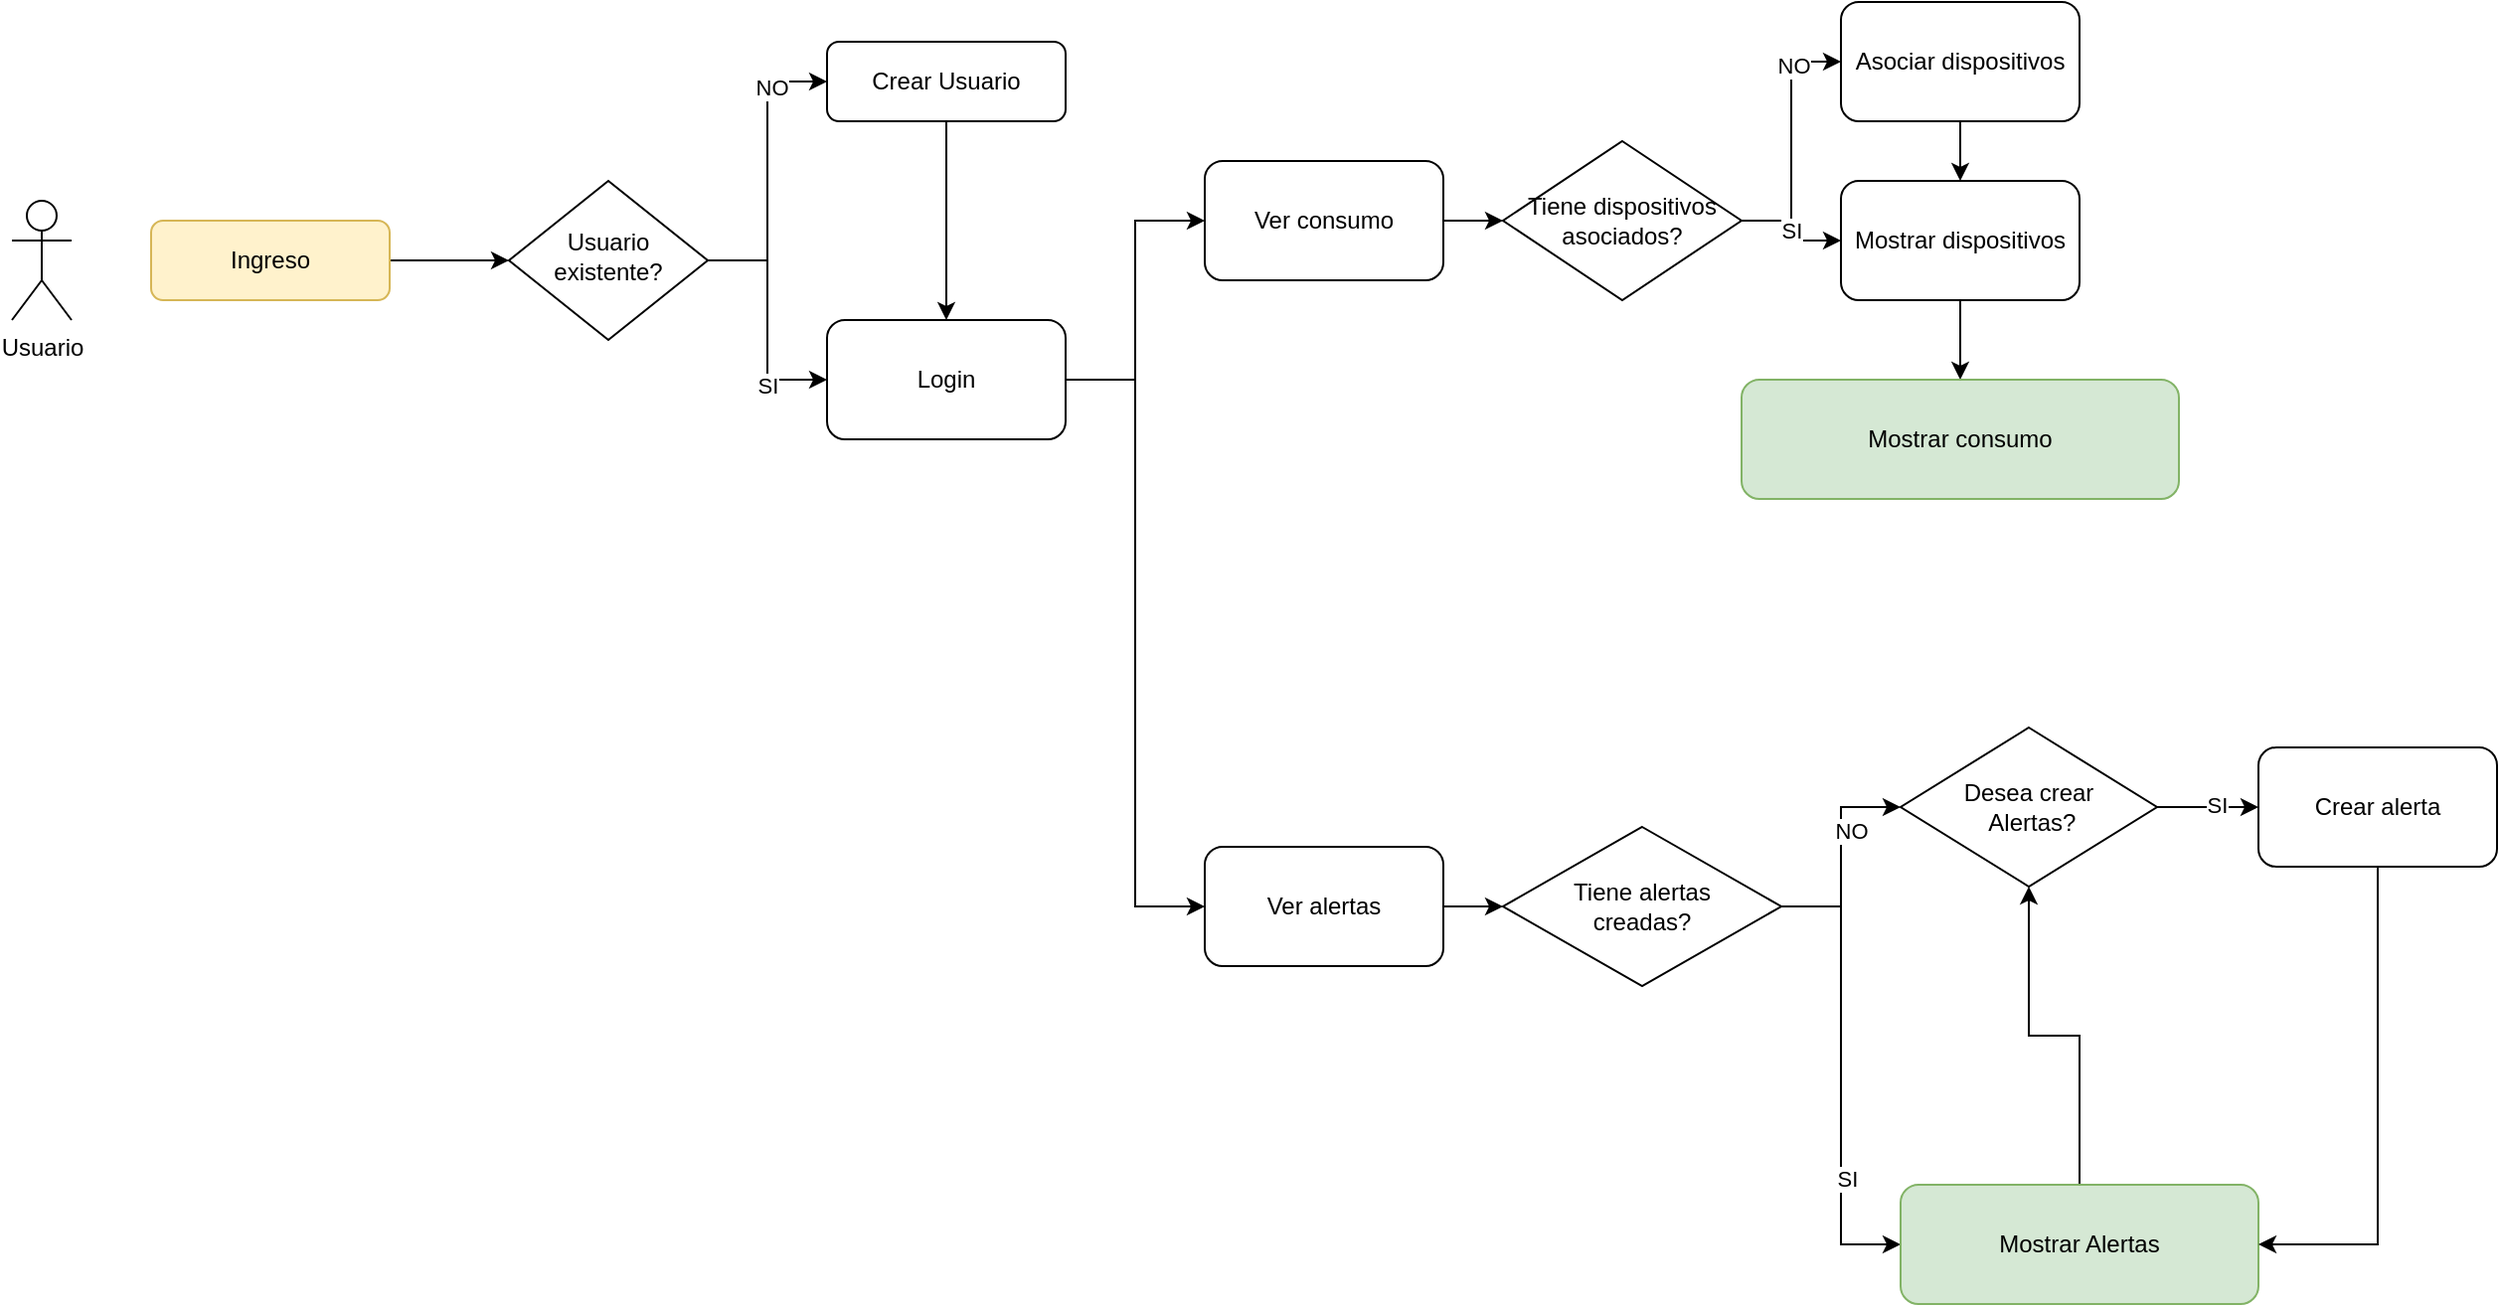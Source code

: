 <mxfile version="21.7.0" type="device">
  <diagram id="C5RBs43oDa-KdzZeNtuy" name="Page-1">
    <mxGraphModel dx="1434" dy="790" grid="1" gridSize="10" guides="1" tooltips="1" connect="1" arrows="1" fold="1" page="1" pageScale="1" pageWidth="827" pageHeight="1169" math="0" shadow="0">
      <root>
        <mxCell id="WIyWlLk6GJQsqaUBKTNV-0" />
        <mxCell id="WIyWlLk6GJQsqaUBKTNV-1" parent="WIyWlLk6GJQsqaUBKTNV-0" />
        <mxCell id="bZpPQfPG9Rn3K82qx2OH-4" style="edgeStyle=orthogonalEdgeStyle;rounded=0;orthogonalLoop=1;jettySize=auto;html=1;" parent="WIyWlLk6GJQsqaUBKTNV-1" source="WIyWlLk6GJQsqaUBKTNV-10" target="bZpPQfPG9Rn3K82qx2OH-1" edge="1">
          <mxGeometry relative="1" as="geometry" />
        </mxCell>
        <mxCell id="bZpPQfPG9Rn3K82qx2OH-34" value="SI" style="edgeLabel;html=1;align=center;verticalAlign=middle;resizable=0;points=[];" parent="bZpPQfPG9Rn3K82qx2OH-4" vertex="1" connectable="0">
          <mxGeometry x="0.5" y="-3" relative="1" as="geometry">
            <mxPoint as="offset" />
          </mxGeometry>
        </mxCell>
        <mxCell id="bZpPQfPG9Rn3K82qx2OH-8" style="edgeStyle=orthogonalEdgeStyle;rounded=0;orthogonalLoop=1;jettySize=auto;html=1;entryX=0;entryY=0.5;entryDx=0;entryDy=0;" parent="WIyWlLk6GJQsqaUBKTNV-1" source="WIyWlLk6GJQsqaUBKTNV-10" target="WIyWlLk6GJQsqaUBKTNV-12" edge="1">
          <mxGeometry relative="1" as="geometry" />
        </mxCell>
        <mxCell id="bZpPQfPG9Rn3K82qx2OH-33" value="NO" style="edgeLabel;html=1;align=center;verticalAlign=middle;resizable=0;points=[];" parent="bZpPQfPG9Rn3K82qx2OH-8" vertex="1" connectable="0">
          <mxGeometry x="0.56" y="-2" relative="1" as="geometry">
            <mxPoint as="offset" />
          </mxGeometry>
        </mxCell>
        <mxCell id="WIyWlLk6GJQsqaUBKTNV-10" value="Usuario existente?" style="rhombus;whiteSpace=wrap;html=1;shadow=0;fontFamily=Helvetica;fontSize=12;align=center;strokeWidth=1;spacing=6;spacingTop=-4;" parent="WIyWlLk6GJQsqaUBKTNV-1" vertex="1">
          <mxGeometry x="290" y="410" width="100" height="80" as="geometry" />
        </mxCell>
        <mxCell id="bZpPQfPG9Rn3K82qx2OH-3" style="edgeStyle=orthogonalEdgeStyle;rounded=0;orthogonalLoop=1;jettySize=auto;html=1;" parent="WIyWlLk6GJQsqaUBKTNV-1" source="WIyWlLk6GJQsqaUBKTNV-11" target="WIyWlLk6GJQsqaUBKTNV-10" edge="1">
          <mxGeometry relative="1" as="geometry" />
        </mxCell>
        <mxCell id="WIyWlLk6GJQsqaUBKTNV-11" value="Ingreso" style="rounded=1;whiteSpace=wrap;html=1;fontSize=12;glass=0;strokeWidth=1;shadow=0;fillColor=#fff2cc;strokeColor=#d6b656;" parent="WIyWlLk6GJQsqaUBKTNV-1" vertex="1">
          <mxGeometry x="110" y="430" width="120" height="40" as="geometry" />
        </mxCell>
        <mxCell id="bZpPQfPG9Rn3K82qx2OH-9" style="edgeStyle=orthogonalEdgeStyle;rounded=0;orthogonalLoop=1;jettySize=auto;html=1;entryX=0.5;entryY=0;entryDx=0;entryDy=0;" parent="WIyWlLk6GJQsqaUBKTNV-1" source="WIyWlLk6GJQsqaUBKTNV-12" target="bZpPQfPG9Rn3K82qx2OH-1" edge="1">
          <mxGeometry relative="1" as="geometry" />
        </mxCell>
        <mxCell id="WIyWlLk6GJQsqaUBKTNV-12" value="Crear Usuario" style="rounded=1;whiteSpace=wrap;html=1;fontSize=12;glass=0;strokeWidth=1;shadow=0;" parent="WIyWlLk6GJQsqaUBKTNV-1" vertex="1">
          <mxGeometry x="450" y="340" width="120" height="40" as="geometry" />
        </mxCell>
        <mxCell id="bZpPQfPG9Rn3K82qx2OH-0" value="Usuario" style="shape=umlActor;verticalLabelPosition=bottom;verticalAlign=top;html=1;outlineConnect=0;" parent="WIyWlLk6GJQsqaUBKTNV-1" vertex="1">
          <mxGeometry x="40" y="420" width="30" height="60" as="geometry" />
        </mxCell>
        <mxCell id="sN253uci2Mlvi5F5rm6k-6" style="edgeStyle=orthogonalEdgeStyle;rounded=0;orthogonalLoop=1;jettySize=auto;html=1;entryX=0;entryY=0.5;entryDx=0;entryDy=0;" edge="1" parent="WIyWlLk6GJQsqaUBKTNV-1" source="bZpPQfPG9Rn3K82qx2OH-1" target="sN253uci2Mlvi5F5rm6k-3">
          <mxGeometry relative="1" as="geometry" />
        </mxCell>
        <mxCell id="sN253uci2Mlvi5F5rm6k-7" style="edgeStyle=orthogonalEdgeStyle;rounded=0;orthogonalLoop=1;jettySize=auto;html=1;entryX=0;entryY=0.5;entryDx=0;entryDy=0;" edge="1" parent="WIyWlLk6GJQsqaUBKTNV-1" source="bZpPQfPG9Rn3K82qx2OH-1" target="sN253uci2Mlvi5F5rm6k-5">
          <mxGeometry relative="1" as="geometry" />
        </mxCell>
        <mxCell id="bZpPQfPG9Rn3K82qx2OH-1" value="Login" style="rounded=1;whiteSpace=wrap;html=1;" parent="WIyWlLk6GJQsqaUBKTNV-1" vertex="1">
          <mxGeometry x="450" y="480" width="120" height="60" as="geometry" />
        </mxCell>
        <mxCell id="bZpPQfPG9Rn3K82qx2OH-12" style="edgeStyle=orthogonalEdgeStyle;rounded=0;orthogonalLoop=1;jettySize=auto;html=1;entryX=0;entryY=0.5;entryDx=0;entryDy=0;" parent="WIyWlLk6GJQsqaUBKTNV-1" source="bZpPQfPG9Rn3K82qx2OH-7" target="bZpPQfPG9Rn3K82qx2OH-11" edge="1">
          <mxGeometry relative="1" as="geometry" />
        </mxCell>
        <mxCell id="bZpPQfPG9Rn3K82qx2OH-32" value="NO" style="edgeLabel;html=1;align=center;verticalAlign=middle;resizable=0;points=[];" parent="bZpPQfPG9Rn3K82qx2OH-12" vertex="1" connectable="0">
          <mxGeometry x="0.585" y="-1" relative="1" as="geometry">
            <mxPoint as="offset" />
          </mxGeometry>
        </mxCell>
        <mxCell id="bZpPQfPG9Rn3K82qx2OH-14" value="SI" style="edgeStyle=orthogonalEdgeStyle;rounded=0;orthogonalLoop=1;jettySize=auto;html=1;" parent="WIyWlLk6GJQsqaUBKTNV-1" source="bZpPQfPG9Rn3K82qx2OH-7" target="bZpPQfPG9Rn3K82qx2OH-13" edge="1">
          <mxGeometry relative="1" as="geometry" />
        </mxCell>
        <mxCell id="bZpPQfPG9Rn3K82qx2OH-7" value="Tiene dispositivos asociados?" style="rhombus;whiteSpace=wrap;html=1;" parent="WIyWlLk6GJQsqaUBKTNV-1" vertex="1">
          <mxGeometry x="790" y="390" width="120" height="80" as="geometry" />
        </mxCell>
        <mxCell id="bZpPQfPG9Rn3K82qx2OH-15" style="edgeStyle=orthogonalEdgeStyle;rounded=0;orthogonalLoop=1;jettySize=auto;html=1;entryX=0.5;entryY=0;entryDx=0;entryDy=0;" parent="WIyWlLk6GJQsqaUBKTNV-1" source="bZpPQfPG9Rn3K82qx2OH-11" target="bZpPQfPG9Rn3K82qx2OH-13" edge="1">
          <mxGeometry relative="1" as="geometry" />
        </mxCell>
        <mxCell id="bZpPQfPG9Rn3K82qx2OH-11" value="Asociar dispositivos" style="rounded=1;whiteSpace=wrap;html=1;" parent="WIyWlLk6GJQsqaUBKTNV-1" vertex="1">
          <mxGeometry x="960" y="320" width="120" height="60" as="geometry" />
        </mxCell>
        <mxCell id="bZpPQfPG9Rn3K82qx2OH-17" value="" style="edgeStyle=orthogonalEdgeStyle;rounded=0;orthogonalLoop=1;jettySize=auto;html=1;" parent="WIyWlLk6GJQsqaUBKTNV-1" source="bZpPQfPG9Rn3K82qx2OH-13" target="bZpPQfPG9Rn3K82qx2OH-16" edge="1">
          <mxGeometry relative="1" as="geometry" />
        </mxCell>
        <mxCell id="bZpPQfPG9Rn3K82qx2OH-13" value="Mostrar dispositivos" style="rounded=1;whiteSpace=wrap;html=1;" parent="WIyWlLk6GJQsqaUBKTNV-1" vertex="1">
          <mxGeometry x="960" y="410" width="120" height="60" as="geometry" />
        </mxCell>
        <mxCell id="bZpPQfPG9Rn3K82qx2OH-16" value="Mostrar consumo" style="whiteSpace=wrap;html=1;rounded=1;fillColor=#d5e8d4;strokeColor=#82b366;" parent="WIyWlLk6GJQsqaUBKTNV-1" vertex="1">
          <mxGeometry x="910" y="510" width="220" height="60" as="geometry" />
        </mxCell>
        <mxCell id="bZpPQfPG9Rn3K82qx2OH-24" style="edgeStyle=orthogonalEdgeStyle;rounded=0;orthogonalLoop=1;jettySize=auto;html=1;entryX=0;entryY=0.5;entryDx=0;entryDy=0;" parent="WIyWlLk6GJQsqaUBKTNV-1" source="bZpPQfPG9Rn3K82qx2OH-21" target="bZpPQfPG9Rn3K82qx2OH-22" edge="1">
          <mxGeometry relative="1" as="geometry" />
        </mxCell>
        <mxCell id="bZpPQfPG9Rn3K82qx2OH-40" value="SI" style="edgeLabel;html=1;align=center;verticalAlign=middle;resizable=0;points=[];" parent="bZpPQfPG9Rn3K82qx2OH-24" vertex="1" connectable="0">
          <mxGeometry x="0.44" y="3" relative="1" as="geometry">
            <mxPoint y="1" as="offset" />
          </mxGeometry>
        </mxCell>
        <mxCell id="bZpPQfPG9Rn3K82qx2OH-38" style="edgeStyle=orthogonalEdgeStyle;rounded=0;orthogonalLoop=1;jettySize=auto;html=1;entryX=0;entryY=0.5;entryDx=0;entryDy=0;" parent="WIyWlLk6GJQsqaUBKTNV-1" source="bZpPQfPG9Rn3K82qx2OH-21" target="bZpPQfPG9Rn3K82qx2OH-25" edge="1">
          <mxGeometry relative="1" as="geometry" />
        </mxCell>
        <mxCell id="bZpPQfPG9Rn3K82qx2OH-39" value="NO" style="edgeLabel;html=1;align=center;verticalAlign=middle;resizable=0;points=[];" parent="bZpPQfPG9Rn3K82qx2OH-38" vertex="1" connectable="0">
          <mxGeometry x="0.248" y="-5" relative="1" as="geometry">
            <mxPoint as="offset" />
          </mxGeometry>
        </mxCell>
        <mxCell id="bZpPQfPG9Rn3K82qx2OH-21" value="Tiene alertas &lt;br&gt;creadas?" style="rhombus;whiteSpace=wrap;html=1;" parent="WIyWlLk6GJQsqaUBKTNV-1" vertex="1">
          <mxGeometry x="790" y="735" width="140" height="80" as="geometry" />
        </mxCell>
        <mxCell id="bZpPQfPG9Rn3K82qx2OH-41" style="edgeStyle=orthogonalEdgeStyle;rounded=0;orthogonalLoop=1;jettySize=auto;html=1;" parent="WIyWlLk6GJQsqaUBKTNV-1" source="bZpPQfPG9Rn3K82qx2OH-22" target="bZpPQfPG9Rn3K82qx2OH-25" edge="1">
          <mxGeometry relative="1" as="geometry" />
        </mxCell>
        <mxCell id="bZpPQfPG9Rn3K82qx2OH-22" value="Mostrar Alertas" style="rounded=1;whiteSpace=wrap;html=1;fillColor=#d5e8d4;strokeColor=#82b366;" parent="WIyWlLk6GJQsqaUBKTNV-1" vertex="1">
          <mxGeometry x="990" y="915" width="180" height="60" as="geometry" />
        </mxCell>
        <mxCell id="bZpPQfPG9Rn3K82qx2OH-28" style="edgeStyle=orthogonalEdgeStyle;rounded=0;orthogonalLoop=1;jettySize=auto;html=1;" parent="WIyWlLk6GJQsqaUBKTNV-1" source="bZpPQfPG9Rn3K82qx2OH-25" target="bZpPQfPG9Rn3K82qx2OH-26" edge="1">
          <mxGeometry relative="1" as="geometry" />
        </mxCell>
        <mxCell id="bZpPQfPG9Rn3K82qx2OH-42" value="SI" style="edgeLabel;html=1;align=center;verticalAlign=middle;resizable=0;points=[];" parent="bZpPQfPG9Rn3K82qx2OH-28" vertex="1" connectable="0">
          <mxGeometry x="0.131" y="1" relative="1" as="geometry">
            <mxPoint x="1" as="offset" />
          </mxGeometry>
        </mxCell>
        <mxCell id="bZpPQfPG9Rn3K82qx2OH-25" value="Desea crear&lt;br&gt;&amp;nbsp;Alertas?" style="rhombus;whiteSpace=wrap;html=1;" parent="WIyWlLk6GJQsqaUBKTNV-1" vertex="1">
          <mxGeometry x="990" y="685" width="129" height="80" as="geometry" />
        </mxCell>
        <mxCell id="bZpPQfPG9Rn3K82qx2OH-29" style="edgeStyle=orthogonalEdgeStyle;rounded=0;orthogonalLoop=1;jettySize=auto;html=1;" parent="WIyWlLk6GJQsqaUBKTNV-1" source="bZpPQfPG9Rn3K82qx2OH-26" target="bZpPQfPG9Rn3K82qx2OH-22" edge="1">
          <mxGeometry relative="1" as="geometry">
            <Array as="points">
              <mxPoint x="1230" y="945" />
            </Array>
          </mxGeometry>
        </mxCell>
        <mxCell id="bZpPQfPG9Rn3K82qx2OH-26" value="Crear alerta" style="rounded=1;whiteSpace=wrap;html=1;" parent="WIyWlLk6GJQsqaUBKTNV-1" vertex="1">
          <mxGeometry x="1170" y="695" width="120" height="60" as="geometry" />
        </mxCell>
        <mxCell id="sN253uci2Mlvi5F5rm6k-8" style="edgeStyle=orthogonalEdgeStyle;rounded=0;orthogonalLoop=1;jettySize=auto;html=1;exitX=1;exitY=0.5;exitDx=0;exitDy=0;" edge="1" parent="WIyWlLk6GJQsqaUBKTNV-1" source="sN253uci2Mlvi5F5rm6k-3" target="bZpPQfPG9Rn3K82qx2OH-7">
          <mxGeometry relative="1" as="geometry" />
        </mxCell>
        <mxCell id="sN253uci2Mlvi5F5rm6k-3" value="Ver consumo" style="rounded=1;whiteSpace=wrap;html=1;" vertex="1" parent="WIyWlLk6GJQsqaUBKTNV-1">
          <mxGeometry x="640" y="400" width="120" height="60" as="geometry" />
        </mxCell>
        <mxCell id="sN253uci2Mlvi5F5rm6k-9" value="" style="edgeStyle=orthogonalEdgeStyle;rounded=0;orthogonalLoop=1;jettySize=auto;html=1;" edge="1" parent="WIyWlLk6GJQsqaUBKTNV-1" source="sN253uci2Mlvi5F5rm6k-5" target="bZpPQfPG9Rn3K82qx2OH-21">
          <mxGeometry relative="1" as="geometry" />
        </mxCell>
        <mxCell id="sN253uci2Mlvi5F5rm6k-5" value="Ver alertas" style="rounded=1;whiteSpace=wrap;html=1;" vertex="1" parent="WIyWlLk6GJQsqaUBKTNV-1">
          <mxGeometry x="640" y="745" width="120" height="60" as="geometry" />
        </mxCell>
      </root>
    </mxGraphModel>
  </diagram>
</mxfile>
